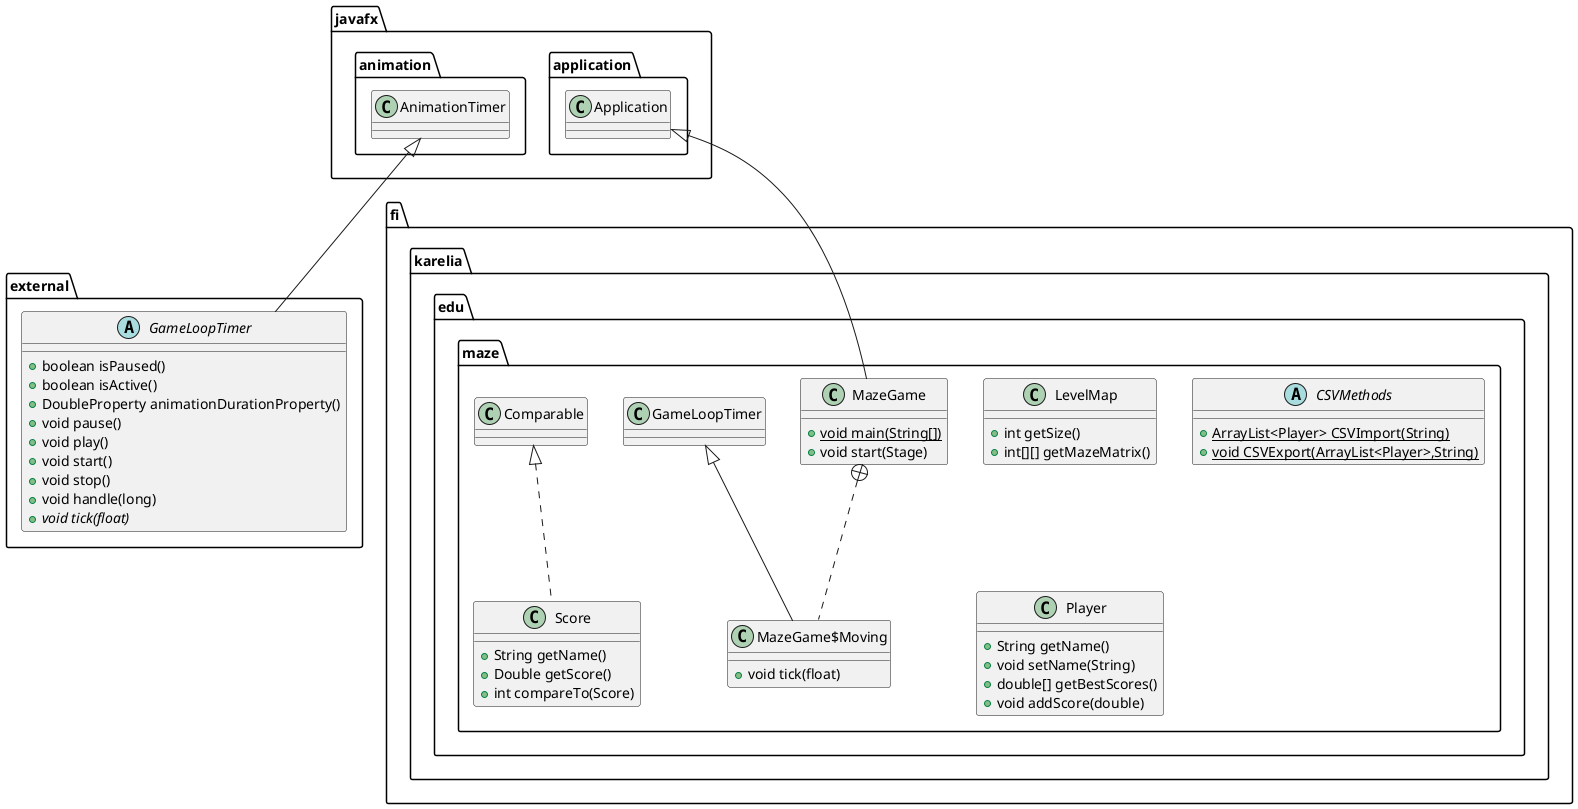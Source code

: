 @startuml
class fi.karelia.edu.maze.Score {
+ String getName()
+ Double getScore()
+ int compareTo(Score)
}

abstract class external.GameLoopTimer {
+ boolean isPaused()
+ boolean isActive()
+ DoubleProperty animationDurationProperty()
+ void pause()
+ void play()
+ void start()
+ void stop()
+ void handle(long)
+ {abstract}void tick(float)
}

class fi.karelia.edu.maze.LevelMap {
+ int getSize()
+ int[][] getMazeMatrix()
}

class fi.karelia.edu.maze.MazeGame {
+ {static} void main(String[])
+ void start(Stage)
}

class fi.karelia.edu.maze.MazeGame$Moving {
+ void tick(float)
}

abstract class fi.karelia.edu.maze.CSVMethods {
+ {static} ArrayList<Player> CSVImport(String)
+ {static} void CSVExport(ArrayList<Player>,String)
}

class fi.karelia.edu.maze.Player {
+ String getName()
+ void setName(String)
+ double[] getBestScores()
+ void addScore(double)
}



fi.karelia.edu.maze.Comparable <|.. fi.karelia.edu.maze.Score
javafx.animation.AnimationTimer <|-- external.GameLoopTimer
javafx.application.Application <|-- fi.karelia.edu.maze.MazeGame
fi.karelia.edu.maze.MazeGame +.. fi.karelia.edu.maze.MazeGame$Moving
fi.karelia.edu.maze.GameLoopTimer <|-- fi.karelia.edu.maze.MazeGame$Moving
@enduml